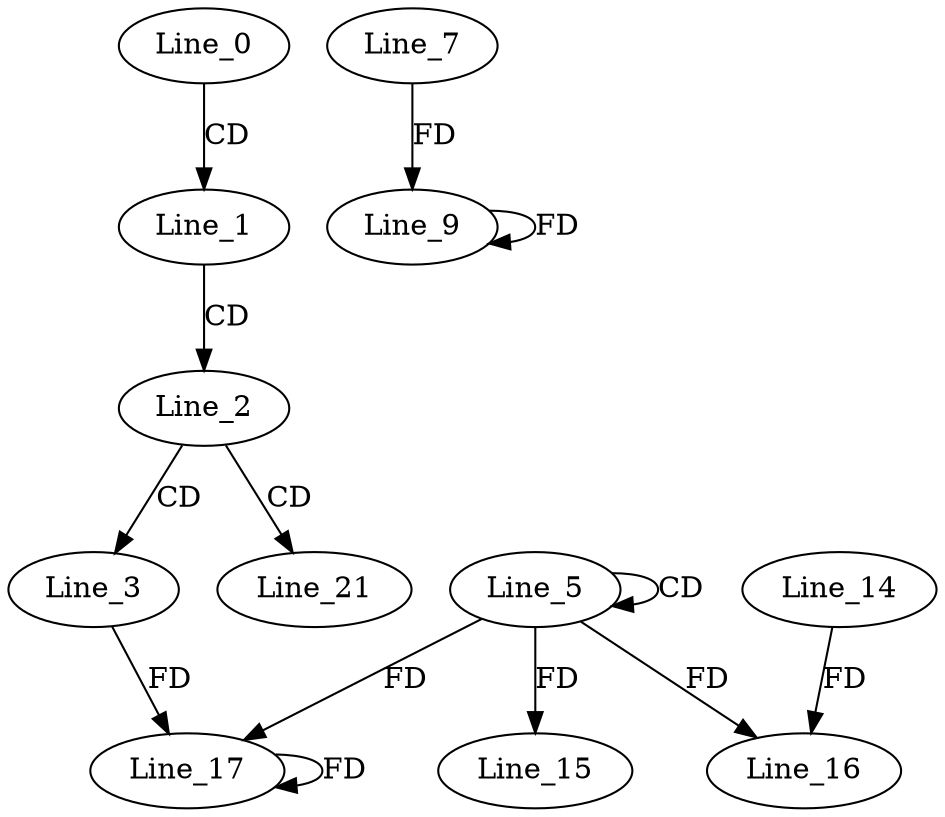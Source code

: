 digraph G {
  Line_0;
  Line_1;
  Line_2;
  Line_3;
  Line_5;
  Line_5;
  Line_7;
  Line_9;
  Line_9;
  Line_15;
  Line_16;
  Line_14;
  Line_16;
  Line_17;
  Line_17;
  Line_17;
  Line_21;
  Line_0 -> Line_1 [ label="CD" ];
  Line_1 -> Line_2 [ label="CD" ];
  Line_2 -> Line_3 [ label="CD" ];
  Line_5 -> Line_5 [ label="CD" ];
  Line_7 -> Line_9 [ label="FD" ];
  Line_9 -> Line_9 [ label="FD" ];
  Line_5 -> Line_15 [ label="FD" ];
  Line_5 -> Line_16 [ label="FD" ];
  Line_14 -> Line_16 [ label="FD" ];
  Line_3 -> Line_17 [ label="FD" ];
  Line_17 -> Line_17 [ label="FD" ];
  Line_5 -> Line_17 [ label="FD" ];
  Line_2 -> Line_21 [ label="CD" ];
}
